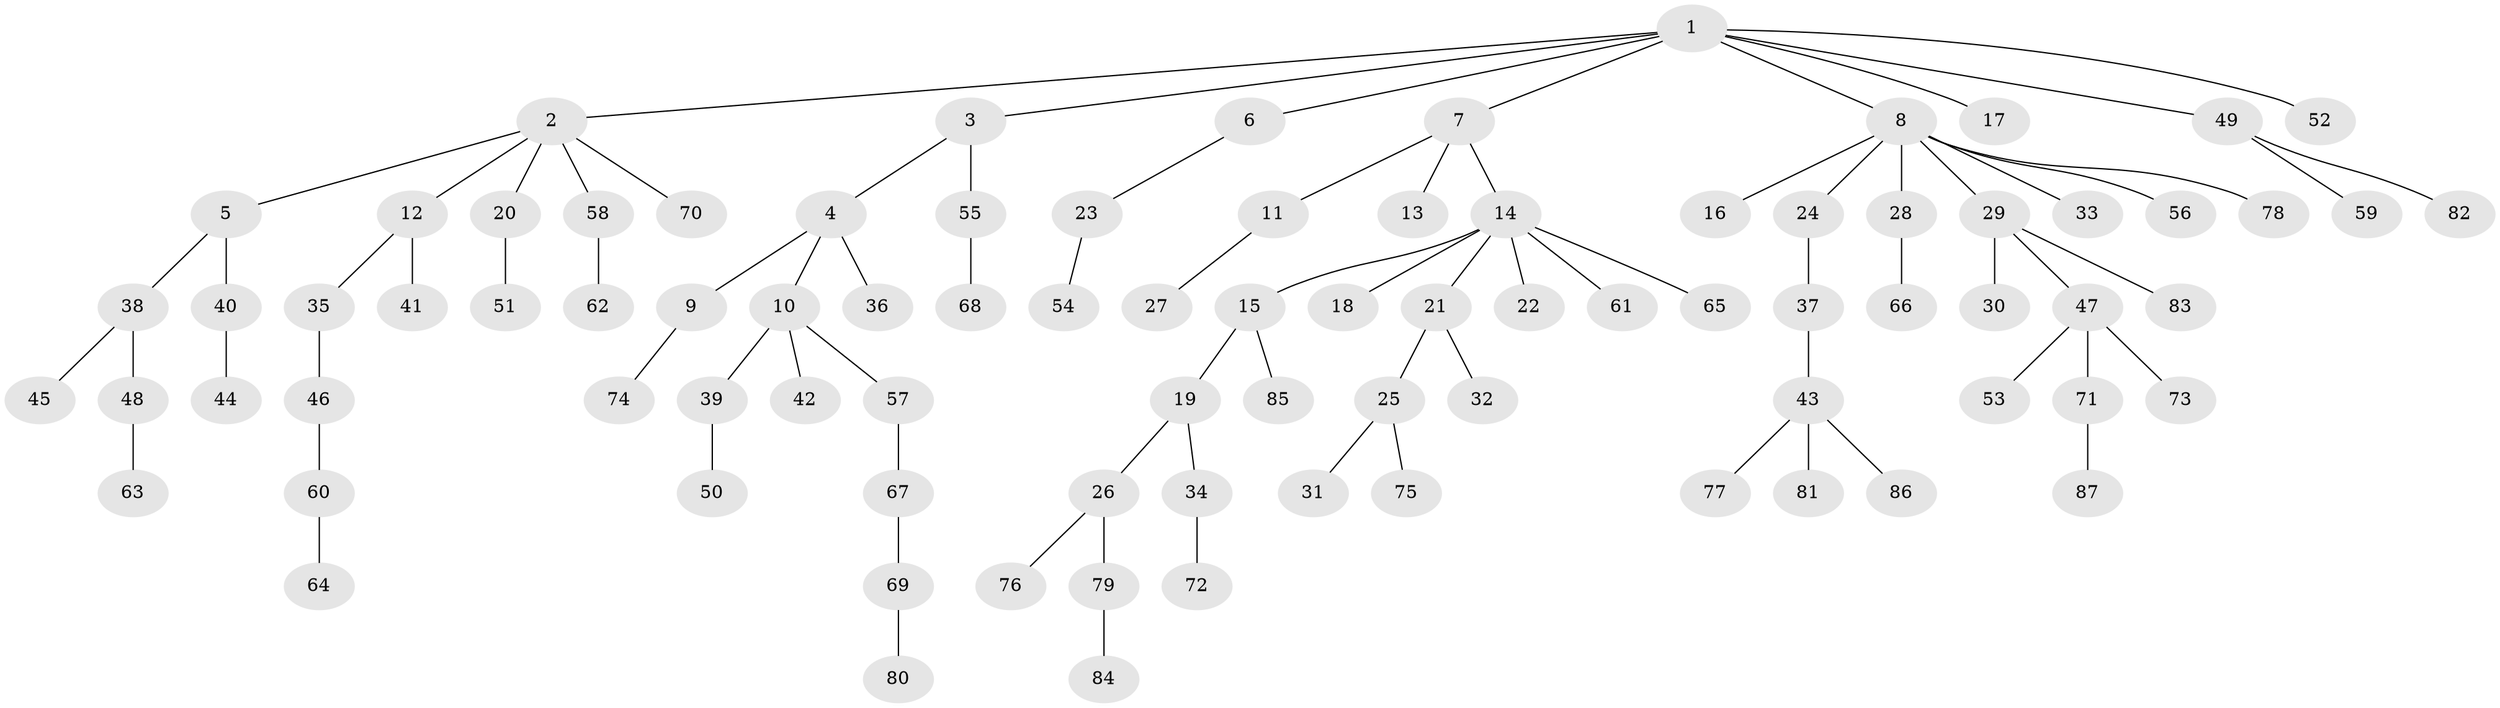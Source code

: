// Generated by graph-tools (version 1.1) at 2025/50/03/09/25 03:50:26]
// undirected, 87 vertices, 86 edges
graph export_dot {
graph [start="1"]
  node [color=gray90,style=filled];
  1;
  2;
  3;
  4;
  5;
  6;
  7;
  8;
  9;
  10;
  11;
  12;
  13;
  14;
  15;
  16;
  17;
  18;
  19;
  20;
  21;
  22;
  23;
  24;
  25;
  26;
  27;
  28;
  29;
  30;
  31;
  32;
  33;
  34;
  35;
  36;
  37;
  38;
  39;
  40;
  41;
  42;
  43;
  44;
  45;
  46;
  47;
  48;
  49;
  50;
  51;
  52;
  53;
  54;
  55;
  56;
  57;
  58;
  59;
  60;
  61;
  62;
  63;
  64;
  65;
  66;
  67;
  68;
  69;
  70;
  71;
  72;
  73;
  74;
  75;
  76;
  77;
  78;
  79;
  80;
  81;
  82;
  83;
  84;
  85;
  86;
  87;
  1 -- 2;
  1 -- 3;
  1 -- 6;
  1 -- 7;
  1 -- 8;
  1 -- 17;
  1 -- 49;
  1 -- 52;
  2 -- 5;
  2 -- 12;
  2 -- 20;
  2 -- 58;
  2 -- 70;
  3 -- 4;
  3 -- 55;
  4 -- 9;
  4 -- 10;
  4 -- 36;
  5 -- 38;
  5 -- 40;
  6 -- 23;
  7 -- 11;
  7 -- 13;
  7 -- 14;
  8 -- 16;
  8 -- 24;
  8 -- 28;
  8 -- 29;
  8 -- 33;
  8 -- 56;
  8 -- 78;
  9 -- 74;
  10 -- 39;
  10 -- 42;
  10 -- 57;
  11 -- 27;
  12 -- 35;
  12 -- 41;
  14 -- 15;
  14 -- 18;
  14 -- 21;
  14 -- 22;
  14 -- 61;
  14 -- 65;
  15 -- 19;
  15 -- 85;
  19 -- 26;
  19 -- 34;
  20 -- 51;
  21 -- 25;
  21 -- 32;
  23 -- 54;
  24 -- 37;
  25 -- 31;
  25 -- 75;
  26 -- 76;
  26 -- 79;
  28 -- 66;
  29 -- 30;
  29 -- 47;
  29 -- 83;
  34 -- 72;
  35 -- 46;
  37 -- 43;
  38 -- 45;
  38 -- 48;
  39 -- 50;
  40 -- 44;
  43 -- 77;
  43 -- 81;
  43 -- 86;
  46 -- 60;
  47 -- 53;
  47 -- 71;
  47 -- 73;
  48 -- 63;
  49 -- 59;
  49 -- 82;
  55 -- 68;
  57 -- 67;
  58 -- 62;
  60 -- 64;
  67 -- 69;
  69 -- 80;
  71 -- 87;
  79 -- 84;
}
